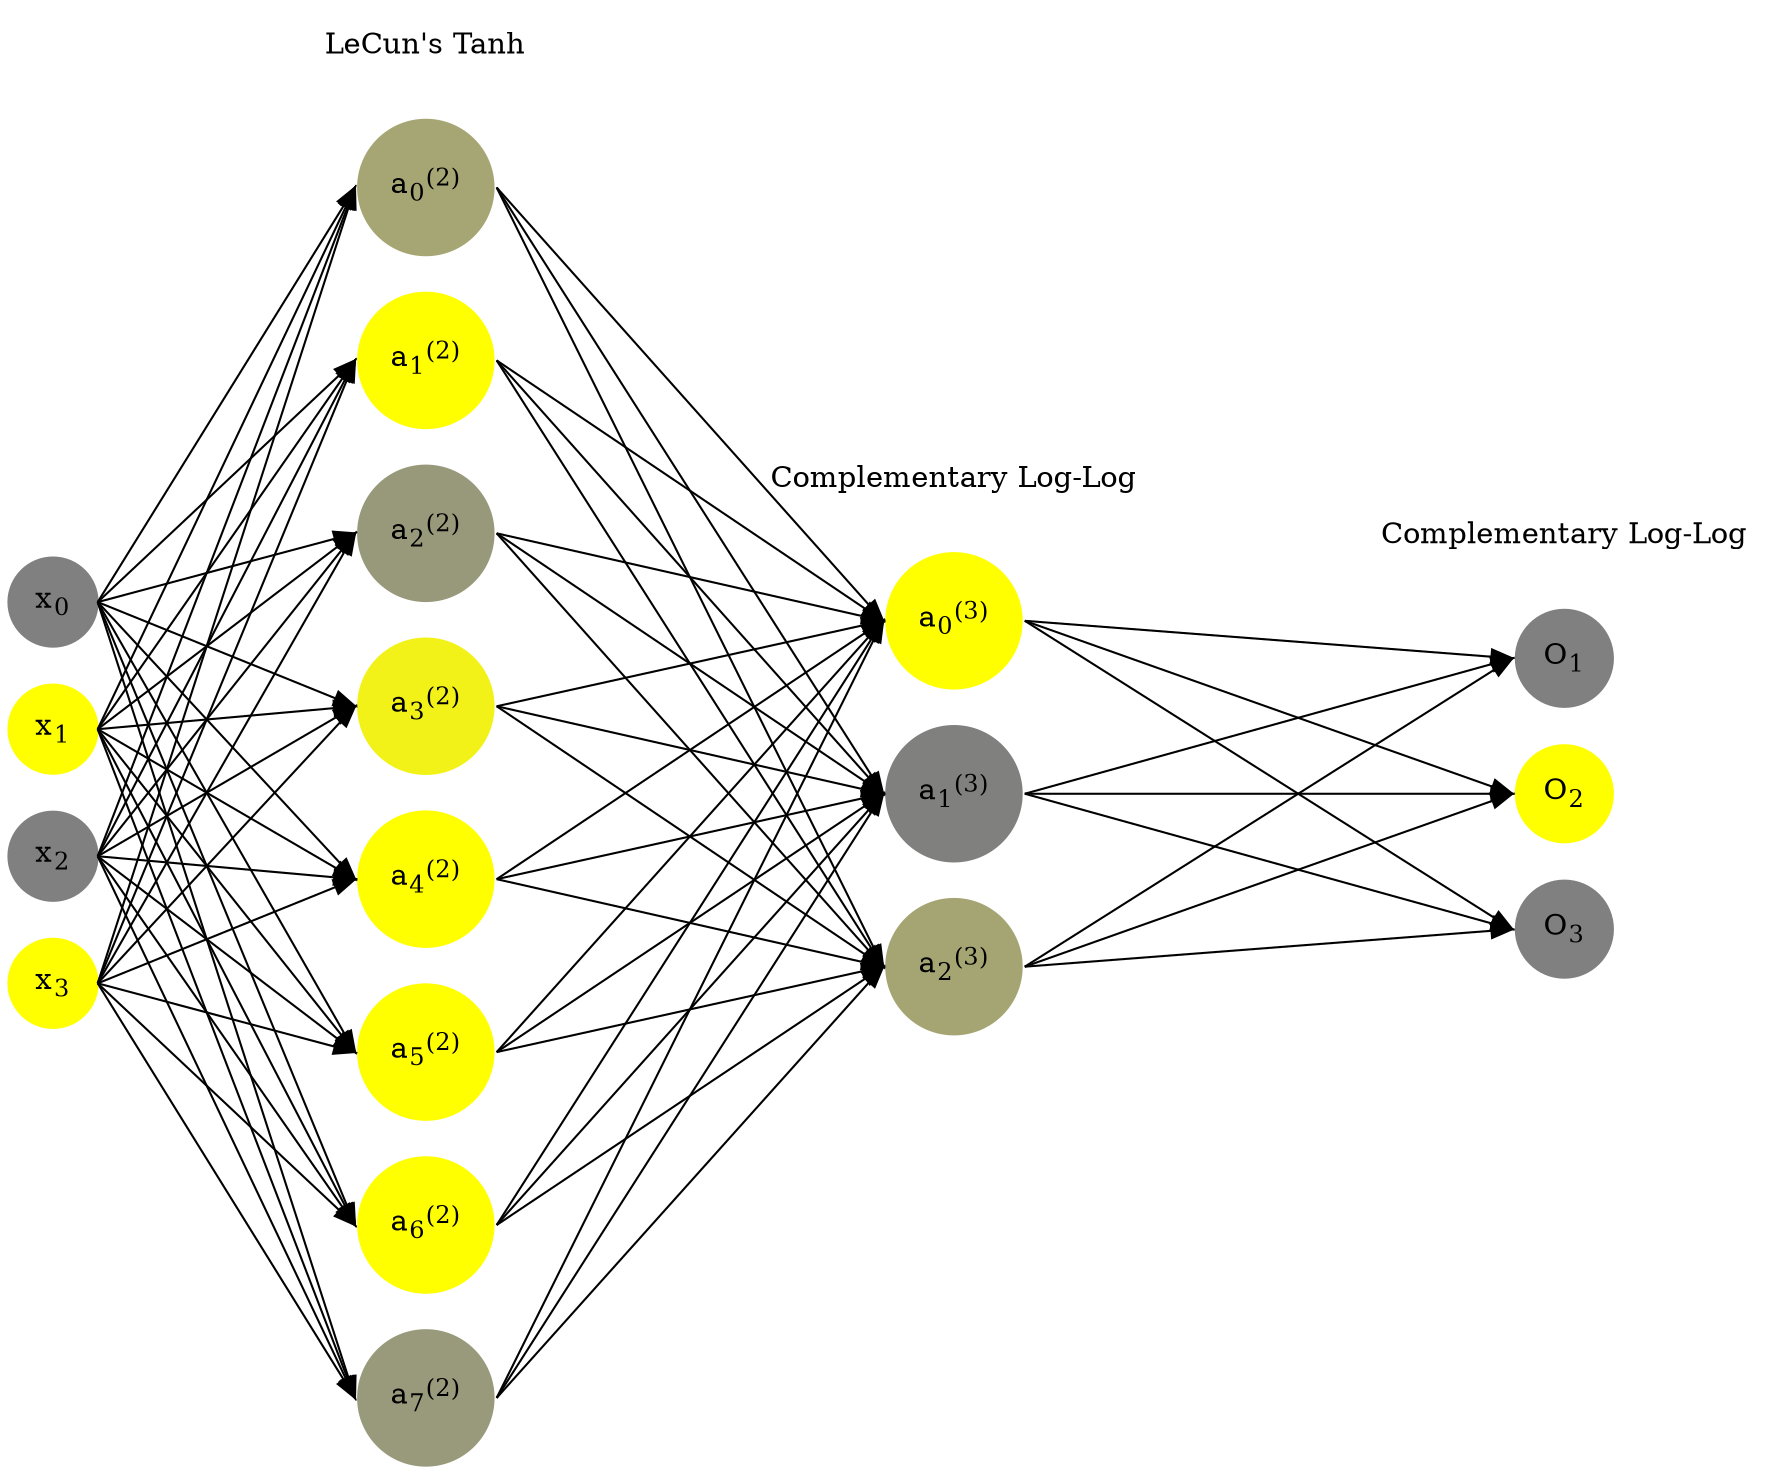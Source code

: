 digraph G {
	rankdir = LR;
	splines=false;
	edge[style=invis];
	ranksep= 1.4;
	{
	node [shape=circle, color="0.1667, 0.0, 0.5", style=filled, fillcolor="0.1667, 0.0, 0.5"];
	x0 [label=<x<sub>0</sub>>];
	}
	{
	node [shape=circle, color="0.1667, 1.0, 1.0", style=filled, fillcolor="0.1667, 1.0, 1.0"];
	x1 [label=<x<sub>1</sub>>];
	}
	{
	node [shape=circle, color="0.1667, 0.0, 0.5", style=filled, fillcolor="0.1667, 0.0, 0.5"];
	x2 [label=<x<sub>2</sub>>];
	}
	{
	node [shape=circle, color="0.1667, 1.0, 1.0", style=filled, fillcolor="0.1667, 1.0, 1.0"];
	x3 [label=<x<sub>3</sub>>];
	}
	{
	node [shape=circle, color="0.1667, 0.303990, 0.651995", style=filled, fillcolor="0.1667, 0.303990, 0.651995"];
	a02 [label=<a<sub>0</sub><sup>(2)</sup>>];
	}
	{
	node [shape=circle, color="0.1667, 1.672185, 1.336092", style=filled, fillcolor="0.1667, 1.672185, 1.336092"];
	a12 [label=<a<sub>1</sub><sup>(2)</sup>>];
	}
	{
	node [shape=circle, color="0.1667, 0.192369, 0.596184", style=filled, fillcolor="0.1667, 0.192369, 0.596184"];
	a22 [label=<a<sub>2</sub><sup>(2)</sup>>];
	}
	{
	node [shape=circle, color="0.1667, 0.894856, 0.947428", style=filled, fillcolor="0.1667, 0.894856, 0.947428"];
	a32 [label=<a<sub>3</sub><sup>(2)</sup>>];
	}
	{
	node [shape=circle, color="0.1667, 1.507525, 1.253762", style=filled, fillcolor="0.1667, 1.507525, 1.253762"];
	a42 [label=<a<sub>4</sub><sup>(2)</sup>>];
	}
	{
	node [shape=circle, color="0.1667, 1.170293, 1.085147", style=filled, fillcolor="0.1667, 1.170293, 1.085147"];
	a52 [label=<a<sub>5</sub><sup>(2)</sup>>];
	}
	{
	node [shape=circle, color="0.1667, 1.606496, 1.303248", style=filled, fillcolor="0.1667, 1.606496, 1.303248"];
	a62 [label=<a<sub>6</sub><sup>(2)</sup>>];
	}
	{
	node [shape=circle, color="0.1667, 0.196976, 0.598488", style=filled, fillcolor="0.1667, 0.196976, 0.598488"];
	a72 [label=<a<sub>7</sub><sup>(2)</sup>>];
	}
	{
	node [shape=circle, color="0.1667, 0.999711, 0.999855", style=filled, fillcolor="0.1667, 0.999711, 0.999855"];
	a03 [label=<a<sub>0</sub><sup>(3)</sup>>];
	}
	{
	node [shape=circle, color="0.1667, 0.000004, 0.500002", style=filled, fillcolor="0.1667, 0.000004, 0.500002"];
	a13 [label=<a<sub>1</sub><sup>(3)</sup>>];
	}
	{
	node [shape=circle, color="0.1667, 0.295868, 0.647934", style=filled, fillcolor="0.1667, 0.295868, 0.647934"];
	a23 [label=<a<sub>2</sub><sup>(3)</sup>>];
	}
	{
	node [shape=circle, color="0.1667, 0.0, 0.5", style=filled, fillcolor="0.1667, 0.0, 0.5"];
	O1 [label=<O<sub>1</sub>>];
	}
	{
	node [shape=circle, color="0.1667, 1.0, 1.0", style=filled, fillcolor="0.1667, 1.0, 1.0"];
	O2 [label=<O<sub>2</sub>>];
	}
	{
	node [shape=circle, color="0.1667, 0.0, 0.5", style=filled, fillcolor="0.1667, 0.0, 0.5"];
	O3 [label=<O<sub>3</sub>>];
	}
	{
	rank=same;
	x0->x1->x2->x3;
	}
	{
	rank=same;
	a02->a12->a22->a32->a42->a52->a62->a72;
	}
	{
	rank=same;
	a03->a13->a23;
	}
	{
	rank=same;
	O1->O2->O3;
	}
	l1 [shape=plaintext,label="LeCun's Tanh"];
	l1->a02;
	{rank=same; l1;a02};
	l2 [shape=plaintext,label="Complementary Log-Log"];
	l2->a03;
	{rank=same; l2;a03};
	l3 [shape=plaintext,label="Complementary Log-Log"];
	l3->O1;
	{rank=same; l3;O1};
edge[style=solid, tailport=e, headport=w];
	{x0;x1;x2;x3} -> {a02;a12;a22;a32;a42;a52;a62;a72};
	{a02;a12;a22;a32;a42;a52;a62;a72} -> {a03;a13;a23};
	{a03;a13;a23} -> {O1,O2,O3};
}